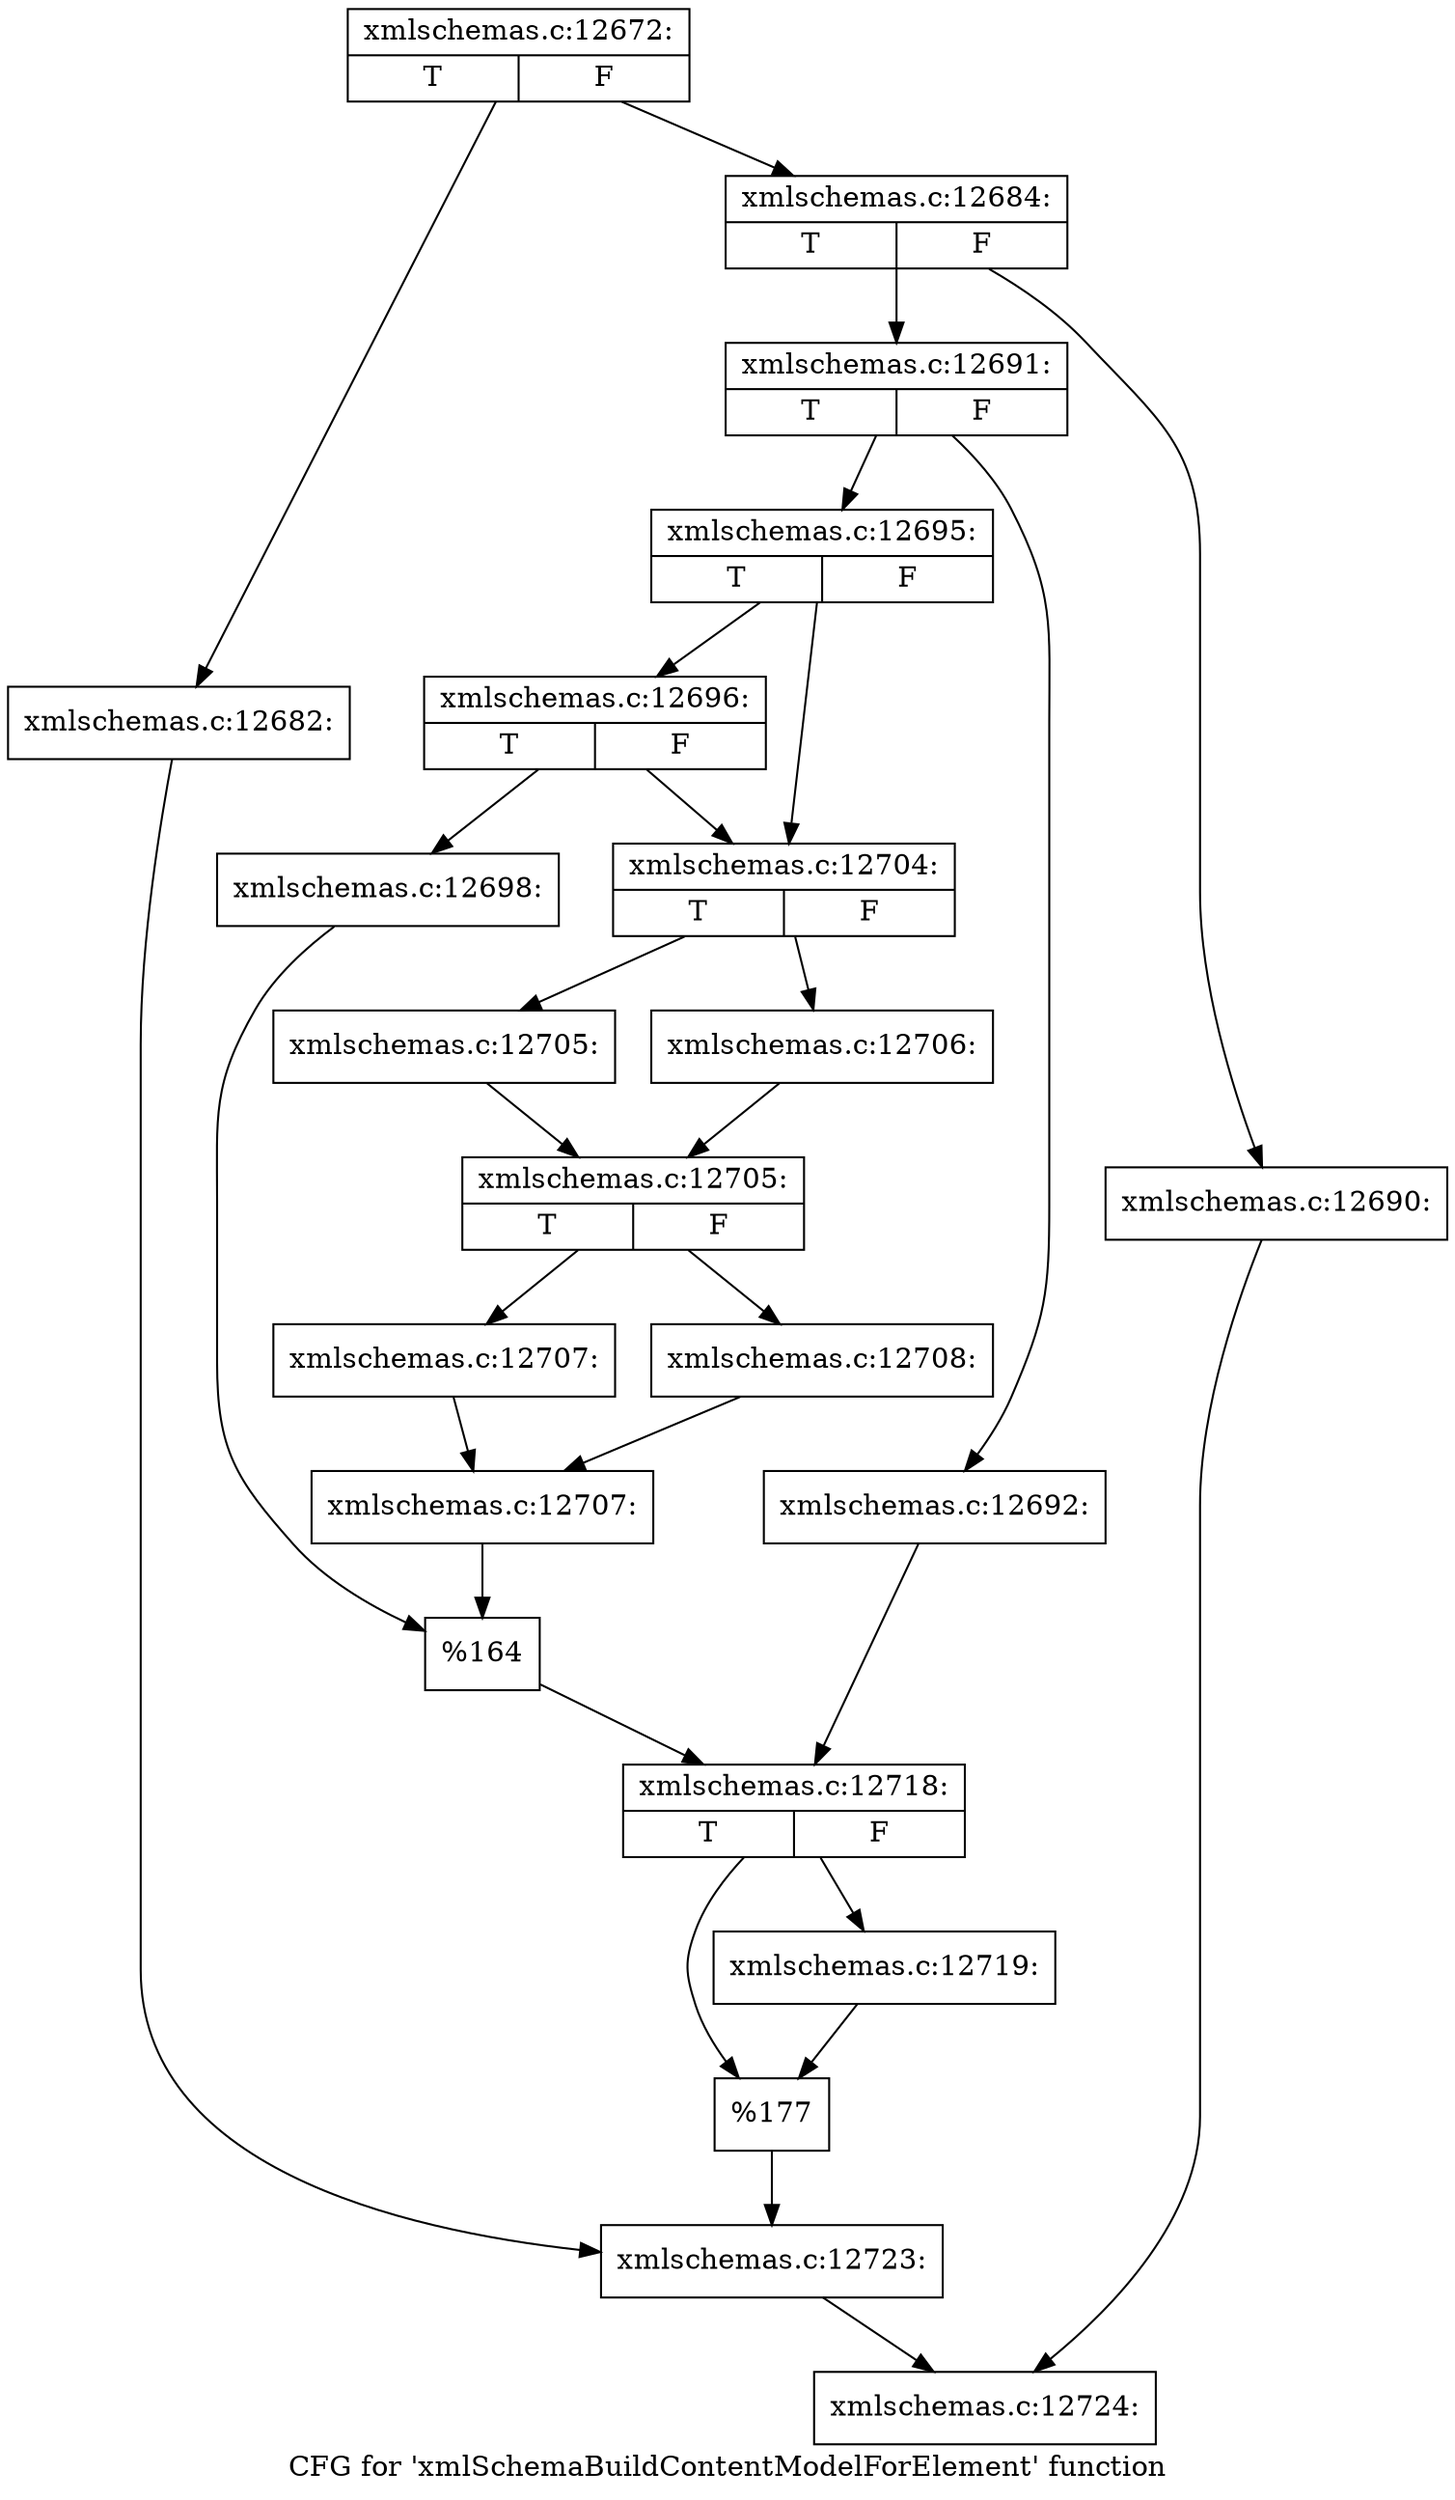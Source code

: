 digraph "CFG for 'xmlSchemaBuildContentModelForElement' function" {
	label="CFG for 'xmlSchemaBuildContentModelForElement' function";

	Node0x5347db0 [shape=record,label="{xmlschemas.c:12672:|{<s0>T|<s1>F}}"];
	Node0x5347db0 -> Node0x5348200;
	Node0x5347db0 -> Node0x539e8b0;
	Node0x5348200 [shape=record,label="{xmlschemas.c:12682:}"];
	Node0x5348200 -> Node0x539e860;
	Node0x539e8b0 [shape=record,label="{xmlschemas.c:12684:|{<s0>T|<s1>F}}"];
	Node0x539e8b0 -> Node0x539fd00;
	Node0x539e8b0 -> Node0x539fd50;
	Node0x539fd00 [shape=record,label="{xmlschemas.c:12690:}"];
	Node0x539fd00 -> Node0x5348250;
	Node0x539fd50 [shape=record,label="{xmlschemas.c:12691:|{<s0>T|<s1>F}}"];
	Node0x539fd50 -> Node0x53a0390;
	Node0x539fd50 -> Node0x53a0430;
	Node0x53a0390 [shape=record,label="{xmlschemas.c:12692:}"];
	Node0x53a0390 -> Node0x53a03e0;
	Node0x53a0430 [shape=record,label="{xmlschemas.c:12695:|{<s0>T|<s1>F}}"];
	Node0x53a0430 -> Node0x53a1740;
	Node0x53a0430 -> Node0x53a16f0;
	Node0x53a1740 [shape=record,label="{xmlschemas.c:12696:|{<s0>T|<s1>F}}"];
	Node0x53a1740 -> Node0x53a1650;
	Node0x53a1740 -> Node0x53a16f0;
	Node0x53a1650 [shape=record,label="{xmlschemas.c:12698:}"];
	Node0x53a1650 -> Node0x53a16a0;
	Node0x53a16f0 [shape=record,label="{xmlschemas.c:12704:|{<s0>T|<s1>F}}"];
	Node0x53a16f0 -> Node0x53a3f50;
	Node0x53a16f0 -> Node0x53a3fa0;
	Node0x53a3f50 [shape=record,label="{xmlschemas.c:12705:}"];
	Node0x53a3f50 -> Node0x53a3ff0;
	Node0x53a3fa0 [shape=record,label="{xmlschemas.c:12706:}"];
	Node0x53a3fa0 -> Node0x53a3ff0;
	Node0x53a3ff0 [shape=record,label="{xmlschemas.c:12705:|{<s0>T|<s1>F}}"];
	Node0x53a3ff0 -> Node0x53a4b00;
	Node0x53a3ff0 -> Node0x53a4b50;
	Node0x53a4b00 [shape=record,label="{xmlschemas.c:12707:}"];
	Node0x53a4b00 -> Node0x53a4ba0;
	Node0x53a4b50 [shape=record,label="{xmlschemas.c:12708:}"];
	Node0x53a4b50 -> Node0x53a4ba0;
	Node0x53a4ba0 [shape=record,label="{xmlschemas.c:12707:}"];
	Node0x53a4ba0 -> Node0x53a16a0;
	Node0x53a16a0 [shape=record,label="{%164}"];
	Node0x53a16a0 -> Node0x53a03e0;
	Node0x53a03e0 [shape=record,label="{xmlschemas.c:12718:|{<s0>T|<s1>F}}"];
	Node0x53a03e0 -> Node0x53a7750;
	Node0x53a03e0 -> Node0x53a77a0;
	Node0x53a7750 [shape=record,label="{xmlschemas.c:12719:}"];
	Node0x53a7750 -> Node0x53a77a0;
	Node0x53a77a0 [shape=record,label="{%177}"];
	Node0x53a77a0 -> Node0x539e860;
	Node0x539e860 [shape=record,label="{xmlschemas.c:12723:}"];
	Node0x539e860 -> Node0x5348250;
	Node0x5348250 [shape=record,label="{xmlschemas.c:12724:}"];
}
